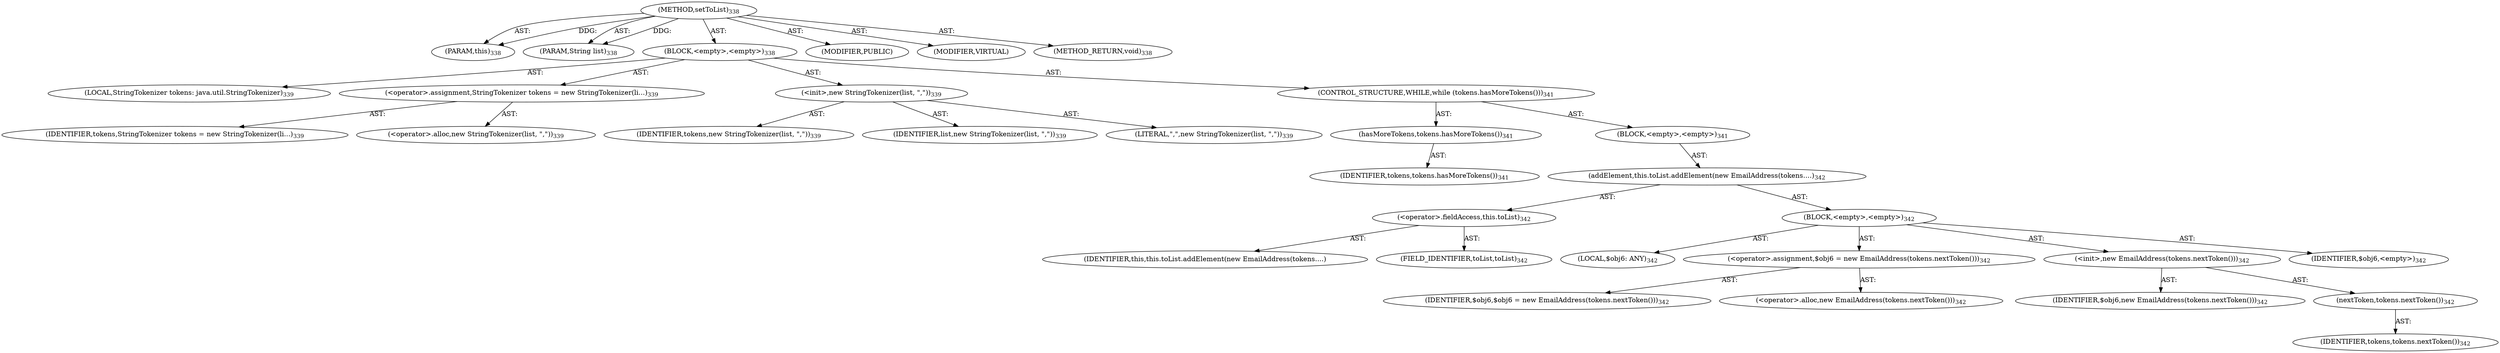 digraph "setToList" {  
"111669149714" [label = <(METHOD,setToList)<SUB>338</SUB>> ]
"115964117031" [label = <(PARAM,this)<SUB>338</SUB>> ]
"115964117032" [label = <(PARAM,String list)<SUB>338</SUB>> ]
"25769803805" [label = <(BLOCK,&lt;empty&gt;,&lt;empty&gt;)<SUB>338</SUB>> ]
"94489280518" [label = <(LOCAL,StringTokenizer tokens: java.util.StringTokenizer)<SUB>339</SUB>> ]
"30064771161" [label = <(&lt;operator&gt;.assignment,StringTokenizer tokens = new StringTokenizer(li...)<SUB>339</SUB>> ]
"68719476819" [label = <(IDENTIFIER,tokens,StringTokenizer tokens = new StringTokenizer(li...)<SUB>339</SUB>> ]
"30064771162" [label = <(&lt;operator&gt;.alloc,new StringTokenizer(list, &quot;,&quot;))<SUB>339</SUB>> ]
"30064771163" [label = <(&lt;init&gt;,new StringTokenizer(list, &quot;,&quot;))<SUB>339</SUB>> ]
"68719476820" [label = <(IDENTIFIER,tokens,new StringTokenizer(list, &quot;,&quot;))<SUB>339</SUB>> ]
"68719476821" [label = <(IDENTIFIER,list,new StringTokenizer(list, &quot;,&quot;))<SUB>339</SUB>> ]
"90194313229" [label = <(LITERAL,&quot;,&quot;,new StringTokenizer(list, &quot;,&quot;))<SUB>339</SUB>> ]
"47244640261" [label = <(CONTROL_STRUCTURE,WHILE,while (tokens.hasMoreTokens()))<SUB>341</SUB>> ]
"30064771164" [label = <(hasMoreTokens,tokens.hasMoreTokens())<SUB>341</SUB>> ]
"68719476822" [label = <(IDENTIFIER,tokens,tokens.hasMoreTokens())<SUB>341</SUB>> ]
"25769803806" [label = <(BLOCK,&lt;empty&gt;,&lt;empty&gt;)<SUB>341</SUB>> ]
"30064771165" [label = <(addElement,this.toList.addElement(new EmailAddress(tokens....)<SUB>342</SUB>> ]
"30064771166" [label = <(&lt;operator&gt;.fieldAccess,this.toList)<SUB>342</SUB>> ]
"68719476823" [label = <(IDENTIFIER,this,this.toList.addElement(new EmailAddress(tokens....)> ]
"55834574878" [label = <(FIELD_IDENTIFIER,toList,toList)<SUB>342</SUB>> ]
"25769803807" [label = <(BLOCK,&lt;empty&gt;,&lt;empty&gt;)<SUB>342</SUB>> ]
"94489280519" [label = <(LOCAL,$obj6: ANY)<SUB>342</SUB>> ]
"30064771167" [label = <(&lt;operator&gt;.assignment,$obj6 = new EmailAddress(tokens.nextToken()))<SUB>342</SUB>> ]
"68719476824" [label = <(IDENTIFIER,$obj6,$obj6 = new EmailAddress(tokens.nextToken()))<SUB>342</SUB>> ]
"30064771168" [label = <(&lt;operator&gt;.alloc,new EmailAddress(tokens.nextToken()))<SUB>342</SUB>> ]
"30064771169" [label = <(&lt;init&gt;,new EmailAddress(tokens.nextToken()))<SUB>342</SUB>> ]
"68719476825" [label = <(IDENTIFIER,$obj6,new EmailAddress(tokens.nextToken()))<SUB>342</SUB>> ]
"30064771170" [label = <(nextToken,tokens.nextToken())<SUB>342</SUB>> ]
"68719476826" [label = <(IDENTIFIER,tokens,tokens.nextToken())<SUB>342</SUB>> ]
"68719476827" [label = <(IDENTIFIER,$obj6,&lt;empty&gt;)<SUB>342</SUB>> ]
"133143986240" [label = <(MODIFIER,PUBLIC)> ]
"133143986241" [label = <(MODIFIER,VIRTUAL)> ]
"128849018898" [label = <(METHOD_RETURN,void)<SUB>338</SUB>> ]
  "111669149714" -> "115964117031"  [ label = "AST: "] 
  "111669149714" -> "115964117032"  [ label = "AST: "] 
  "111669149714" -> "25769803805"  [ label = "AST: "] 
  "111669149714" -> "133143986240"  [ label = "AST: "] 
  "111669149714" -> "133143986241"  [ label = "AST: "] 
  "111669149714" -> "128849018898"  [ label = "AST: "] 
  "25769803805" -> "94489280518"  [ label = "AST: "] 
  "25769803805" -> "30064771161"  [ label = "AST: "] 
  "25769803805" -> "30064771163"  [ label = "AST: "] 
  "25769803805" -> "47244640261"  [ label = "AST: "] 
  "30064771161" -> "68719476819"  [ label = "AST: "] 
  "30064771161" -> "30064771162"  [ label = "AST: "] 
  "30064771163" -> "68719476820"  [ label = "AST: "] 
  "30064771163" -> "68719476821"  [ label = "AST: "] 
  "30064771163" -> "90194313229"  [ label = "AST: "] 
  "47244640261" -> "30064771164"  [ label = "AST: "] 
  "47244640261" -> "25769803806"  [ label = "AST: "] 
  "30064771164" -> "68719476822"  [ label = "AST: "] 
  "25769803806" -> "30064771165"  [ label = "AST: "] 
  "30064771165" -> "30064771166"  [ label = "AST: "] 
  "30064771165" -> "25769803807"  [ label = "AST: "] 
  "30064771166" -> "68719476823"  [ label = "AST: "] 
  "30064771166" -> "55834574878"  [ label = "AST: "] 
  "25769803807" -> "94489280519"  [ label = "AST: "] 
  "25769803807" -> "30064771167"  [ label = "AST: "] 
  "25769803807" -> "30064771169"  [ label = "AST: "] 
  "25769803807" -> "68719476827"  [ label = "AST: "] 
  "30064771167" -> "68719476824"  [ label = "AST: "] 
  "30064771167" -> "30064771168"  [ label = "AST: "] 
  "30064771169" -> "68719476825"  [ label = "AST: "] 
  "30064771169" -> "30064771170"  [ label = "AST: "] 
  "30064771170" -> "68719476826"  [ label = "AST: "] 
  "111669149714" -> "115964117031"  [ label = "DDG: "] 
  "111669149714" -> "115964117032"  [ label = "DDG: "] 
}
